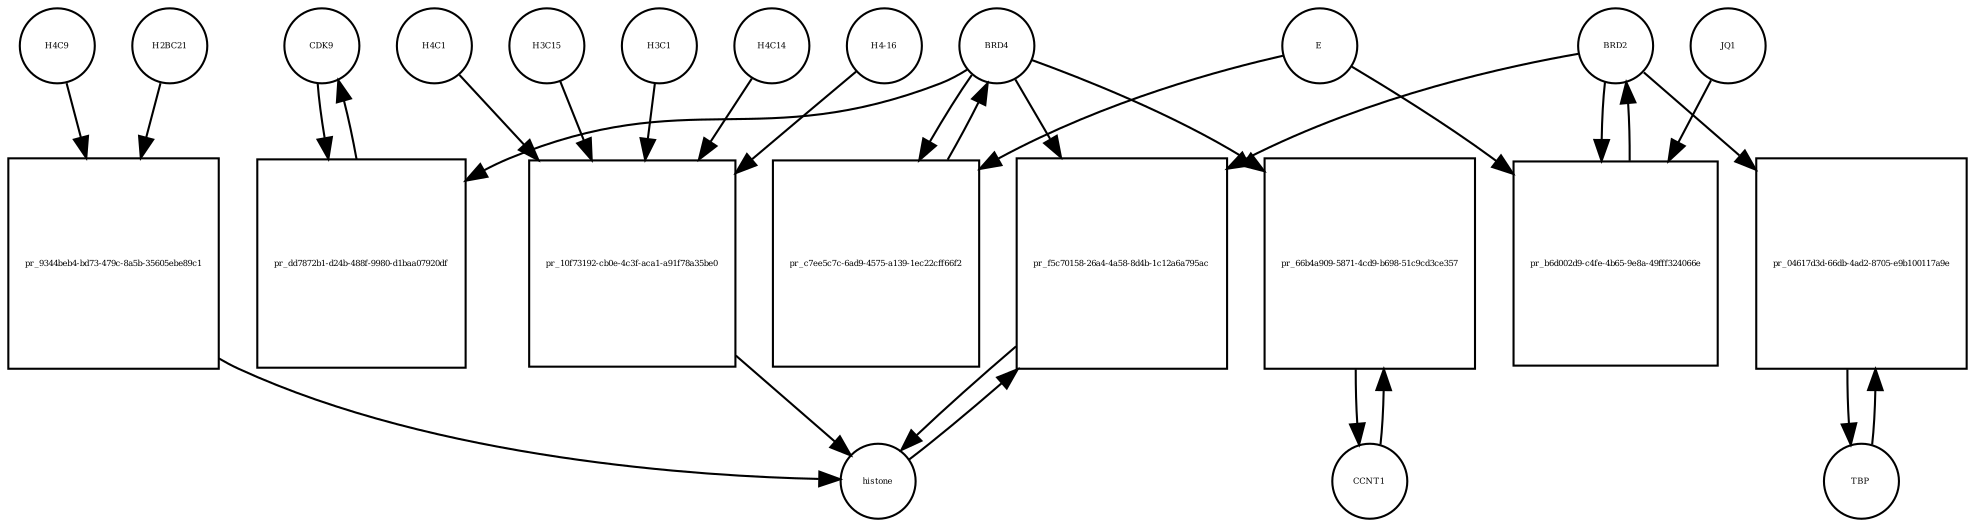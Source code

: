 strict digraph  {
CDK9 [annotation="", bipartite=0, cls=macromolecule, fontsize=4, label=CDK9, shape=circle];
"pr_dd7872b1-d24b-488f-9980-d1baa07920df" [annotation="", bipartite=1, cls=process, fontsize=4, label="pr_dd7872b1-d24b-488f-9980-d1baa07920df", shape=square];
BRD4 [annotation="", bipartite=0, cls=macromolecule, fontsize=4, label=BRD4, shape=circle];
CCNT1 [annotation="", bipartite=0, cls=macromolecule, fontsize=4, label=CCNT1, shape=circle];
"pr_66b4a909-5871-4cd9-b698-51c9cd3ce357" [annotation="", bipartite=1, cls=process, fontsize=4, label="pr_66b4a909-5871-4cd9-b698-51c9cd3ce357", shape=square];
histone [annotation="", bipartite=0, cls=complex, fontsize=4, label=histone, shape=circle];
"pr_f5c70158-26a4-4a58-8d4b-1c12a6a795ac" [annotation="", bipartite=1, cls=process, fontsize=4, label="pr_f5c70158-26a4-4a58-8d4b-1c12a6a795ac", shape=square];
BRD2 [annotation="", bipartite=0, cls=macromolecule, fontsize=4, label=BRD2, shape=circle];
"pr_c7ee5c7c-6ad9-4575-a139-1ec22cff66f2" [annotation="", bipartite=1, cls=process, fontsize=4, label="pr_c7ee5c7c-6ad9-4575-a139-1ec22cff66f2", shape=square];
E [annotation=urn_miriam_ncbiprotein_BCD58755, bipartite=0, cls=macromolecule, fontsize=4, label=E, shape=circle];
H4C14 [annotation="", bipartite=0, cls=macromolecule, fontsize=4, label=H4C14, shape=circle];
"pr_10f73192-cb0e-4c3f-aca1-a91f78a35be0" [annotation="", bipartite=1, cls=process, fontsize=4, label="pr_10f73192-cb0e-4c3f-aca1-a91f78a35be0", shape=square];
"H4-16" [annotation="", bipartite=0, cls=macromolecule, fontsize=4, label="H4-16", shape=circle];
H4C1 [annotation="", bipartite=0, cls=macromolecule, fontsize=4, label=H4C1, shape=circle];
H3C15 [annotation="", bipartite=0, cls=macromolecule, fontsize=4, label=H3C15, shape=circle];
H3C1 [annotation="", bipartite=0, cls=macromolecule, fontsize=4, label=H3C1, shape=circle];
"pr_b6d002d9-c4fe-4b65-9e8a-49fff324066e" [annotation="", bipartite=1, cls=process, fontsize=4, label="pr_b6d002d9-c4fe-4b65-9e8a-49fff324066e", shape=square];
JQ1 [annotation="", bipartite=0, cls=macromolecule, fontsize=4, label=JQ1, shape=circle];
TBP [annotation="", bipartite=0, cls=macromolecule, fontsize=4, label=TBP, shape=circle];
"pr_04617d3d-66db-4ad2-8705-e9b100117a9e" [annotation="", bipartite=1, cls=process, fontsize=4, label="pr_04617d3d-66db-4ad2-8705-e9b100117a9e", shape=square];
H4C9 [annotation="", bipartite=0, cls=macromolecule, fontsize=4, label=H4C9, shape=circle];
"pr_9344beb4-bd73-479c-8a5b-35605ebe89c1" [annotation="", bipartite=1, cls=process, fontsize=4, label="pr_9344beb4-bd73-479c-8a5b-35605ebe89c1", shape=square];
H2BC21 [annotation="", bipartite=0, cls=macromolecule, fontsize=4, label=H2BC21, shape=circle];
CDK9 -> "pr_dd7872b1-d24b-488f-9980-d1baa07920df"  [annotation="", interaction_type=consumption];
"pr_dd7872b1-d24b-488f-9980-d1baa07920df" -> CDK9  [annotation="", interaction_type=production];
BRD4 -> "pr_dd7872b1-d24b-488f-9980-d1baa07920df"  [annotation=urn_miriam_taxonomy_10090, interaction_type=catalysis];
BRD4 -> "pr_66b4a909-5871-4cd9-b698-51c9cd3ce357"  [annotation="", interaction_type=catalysis];
BRD4 -> "pr_f5c70158-26a4-4a58-8d4b-1c12a6a795ac"  [annotation="urn_miriam_doi_10.1038%2Fnsmb.3228.|urn_miriam_doi_10.1016%2Fj.molcel.2008.01.018", interaction_type=catalysis];
BRD4 -> "pr_c7ee5c7c-6ad9-4575-a139-1ec22cff66f2"  [annotation="", interaction_type=consumption];
CCNT1 -> "pr_66b4a909-5871-4cd9-b698-51c9cd3ce357"  [annotation="", interaction_type=consumption];
"pr_66b4a909-5871-4cd9-b698-51c9cd3ce357" -> CCNT1  [annotation="", interaction_type=production];
histone -> "pr_f5c70158-26a4-4a58-8d4b-1c12a6a795ac"  [annotation="", interaction_type=consumption];
"pr_f5c70158-26a4-4a58-8d4b-1c12a6a795ac" -> histone  [annotation="", interaction_type=production];
BRD2 -> "pr_f5c70158-26a4-4a58-8d4b-1c12a6a795ac"  [annotation="urn_miriam_doi_10.1038%2Fnsmb.3228.|urn_miriam_doi_10.1016%2Fj.molcel.2008.01.018", interaction_type=catalysis];
BRD2 -> "pr_b6d002d9-c4fe-4b65-9e8a-49fff324066e"  [annotation="", interaction_type=consumption];
BRD2 -> "pr_04617d3d-66db-4ad2-8705-e9b100117a9e"  [annotation="urn_miriam_doi_10.1007%2Fs11010-006-9223-6", interaction_type=catalysis];
"pr_c7ee5c7c-6ad9-4575-a139-1ec22cff66f2" -> BRD4  [annotation="", interaction_type=production];
E -> "pr_c7ee5c7c-6ad9-4575-a139-1ec22cff66f2"  [annotation="urn_miriam_doi_10.1038%2Fs41586-020-2286-9", interaction_type=inhibition];
E -> "pr_b6d002d9-c4fe-4b65-9e8a-49fff324066e"  [annotation="urn_miriam_doi_10.1038%2Fs41586-020-2286-9|urn_miriam_doi_10.1080%2F15592294.2018.1469891", interaction_type=inhibition];
H4C14 -> "pr_10f73192-cb0e-4c3f-aca1-a91f78a35be0"  [annotation="", interaction_type=consumption];
"pr_10f73192-cb0e-4c3f-aca1-a91f78a35be0" -> histone  [annotation="", interaction_type=production];
"H4-16" -> "pr_10f73192-cb0e-4c3f-aca1-a91f78a35be0"  [annotation="", interaction_type=consumption];
H4C1 -> "pr_10f73192-cb0e-4c3f-aca1-a91f78a35be0"  [annotation="", interaction_type=consumption];
H3C15 -> "pr_10f73192-cb0e-4c3f-aca1-a91f78a35be0"  [annotation="", interaction_type=consumption];
H3C1 -> "pr_10f73192-cb0e-4c3f-aca1-a91f78a35be0"  [annotation="", interaction_type=consumption];
"pr_b6d002d9-c4fe-4b65-9e8a-49fff324066e" -> BRD2  [annotation="", interaction_type=production];
JQ1 -> "pr_b6d002d9-c4fe-4b65-9e8a-49fff324066e"  [annotation="urn_miriam_doi_10.1038%2Fs41586-020-2286-9|urn_miriam_doi_10.1080%2F15592294.2018.1469891", interaction_type=inhibition];
TBP -> "pr_04617d3d-66db-4ad2-8705-e9b100117a9e"  [annotation="", interaction_type=consumption];
"pr_04617d3d-66db-4ad2-8705-e9b100117a9e" -> TBP  [annotation="", interaction_type=production];
H4C9 -> "pr_9344beb4-bd73-479c-8a5b-35605ebe89c1"  [annotation="", interaction_type=consumption];
"pr_9344beb4-bd73-479c-8a5b-35605ebe89c1" -> histone  [annotation="", interaction_type=production];
H2BC21 -> "pr_9344beb4-bd73-479c-8a5b-35605ebe89c1"  [annotation="", interaction_type=consumption];
}
